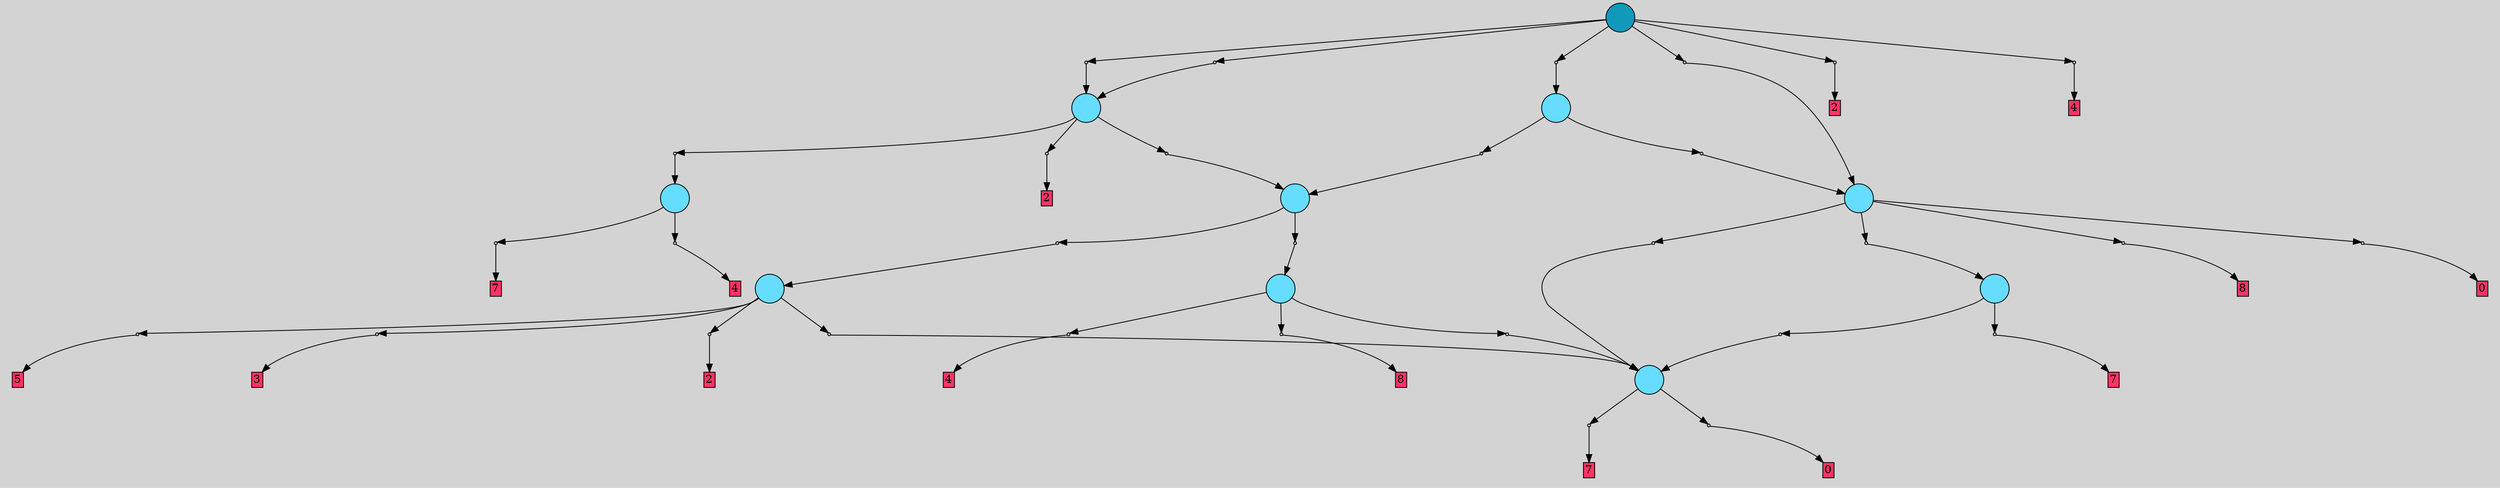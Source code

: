 // File exported with GEGELATI v1.3.1
// On the 2024-04-12 16:12:53
// With the File::TPGGraphDotExporter
digraph{
	graph[pad = "0.212, 0.055" bgcolor = lightgray]
	node[shape=circle style = filled label = ""]
		T0 [fillcolor="#66ddff"]
		T1 [fillcolor="#66ddff"]
		T2 [fillcolor="#66ddff"]
		T3 [fillcolor="#66ddff"]
		T4 [fillcolor="#66ddff"]
		T5 [fillcolor="#66ddff"]
		T6 [fillcolor="#66ddff"]
		T7 [fillcolor="#66ddff"]
		T8 [fillcolor="#66ddff"]
		T9 [fillcolor="#1199bb"]
		P0 [fillcolor="#cccccc" shape=point] //
		I0 [shape=box style=invis label="3|0&4|0#1|5#2|4#2|3#4|6#3|5&#92;n"]
		P0 -> I0[style=invis]
		A0 [fillcolor="#ff3366" shape=box margin=0.03 width=0 height=0 label="7"]
		T0 -> P0 -> A0
		P1 [fillcolor="#cccccc" shape=point] //
		I1 [shape=box style=invis label="4|0&3|4#4|4#3|7#0|3#0|4#3|4&#92;n"]
		P1 -> I1[style=invis]
		A1 [fillcolor="#ff3366" shape=box margin=0.03 width=0 height=0 label="0"]
		T0 -> P1 -> A1
		P2 [fillcolor="#cccccc" shape=point] //
		I2 [shape=box style=invis label="1|0&2|1#4|0#1|7#4|3#2|0#4|2&#92;n"]
		P2 -> I2[style=invis]
		T1 -> P2 -> T0
		P3 [fillcolor="#cccccc" shape=point] //
		I3 [shape=box style=invis label="6|0&3|0#4|6#1|6#4|2#4|2#0|2&#92;n"]
		P3 -> I3[style=invis]
		A2 [fillcolor="#ff3366" shape=box margin=0.03 width=0 height=0 label="5"]
		T1 -> P3 -> A2
		P4 [fillcolor="#cccccc" shape=point] //
		I4 [shape=box style=invis label="7|0&0|5#0|5#1|1#0|5#4|2#3|6&#92;n"]
		P4 -> I4[style=invis]
		A3 [fillcolor="#ff3366" shape=box margin=0.03 width=0 height=0 label="3"]
		T1 -> P4 -> A3
		P5 [fillcolor="#cccccc" shape=point] //
		I5 [shape=box style=invis label="2|0&3|4#4|6#2|6#0|7#4|4#3|3&#92;n"]
		P5 -> I5[style=invis]
		A4 [fillcolor="#ff3366" shape=box margin=0.03 width=0 height=0 label="2"]
		T1 -> P5 -> A4
		P6 [fillcolor="#cccccc" shape=point] //
		I6 [shape=box style=invis label="3|0&2|5#0|0#3|0#4|0#0|7#4|6&#92;n"]
		P6 -> I6[style=invis]
		T2 -> P6 -> T0
		P7 [fillcolor="#cccccc" shape=point] //
		I7 [shape=box style=invis label="3|0&1|7#0|0#0|4#0|0#0|5#1|2&#92;n"]
		P7 -> I7[style=invis]
		A5 [fillcolor="#ff3366" shape=box margin=0.03 width=0 height=0 label="7"]
		T2 -> P7 -> A5
		P8 [fillcolor="#cccccc" shape=point] //
		I8 [shape=box style=invis label="1|5&4|3#0|3#1|7#2|6#3|0#0|0&#92;n7|0&1|6#0|5#1|3#3|2#2|5#1|0&#92;n"]
		P8 -> I8[style=invis]
		T3 -> P8 -> T0
		P9 [fillcolor="#cccccc" shape=point] //
		I9 [shape=box style=invis label="6|0&3|7#1|3#0|1#1|1#4|3#1|5&#92;n"]
		P9 -> I9[style=invis]
		A6 [fillcolor="#ff3366" shape=box margin=0.03 width=0 height=0 label="8"]
		T3 -> P9 -> A6
		P10 [fillcolor="#cccccc" shape=point] //
		I10 [shape=box style=invis label="2|0&4|6#1|6#1|6#3|7#4|0#3|2&#92;n"]
		P10 -> I10[style=invis]
		A7 [fillcolor="#ff3366" shape=box margin=0.03 width=0 height=0 label="4"]
		T3 -> P10 -> A7
		P11 [fillcolor="#cccccc" shape=point] //
		I11 [shape=box style=invis label="6|0&3|1#2|7#1|0#2|7#0|0#2|1&#92;n"]
		P11 -> I11[style=invis]
		A8 [fillcolor="#ff3366" shape=box margin=0.03 width=0 height=0 label="7"]
		T4 -> P11 -> A8
		P12 [fillcolor="#cccccc" shape=point] //
		I12 [shape=box style=invis label="2|0&4|6#1|6#1|6#3|7#4|0#3|2&#92;n"]
		P12 -> I12[style=invis]
		A9 [fillcolor="#ff3366" shape=box margin=0.03 width=0 height=0 label="4"]
		T4 -> P12 -> A9
		P13 [fillcolor="#cccccc" shape=point] //
		I13 [shape=box style=invis label="2|0&3|0#2|2#2|4#4|1#2|7#1|3&#92;n"]
		P13 -> I13[style=invis]
		T5 -> P13 -> T2
		P14 [fillcolor="#cccccc" shape=point] //
		I14 [shape=box style=invis label="6|0&3|7#1|3#0|1#1|1#4|3#1|5&#92;n"]
		P14 -> I14[style=invis]
		A10 [fillcolor="#ff3366" shape=box margin=0.03 width=0 height=0 label="8"]
		T5 -> P14 -> A10
		P15 [fillcolor="#cccccc" shape=point] //
		I15 [shape=box style=invis label="3|0&0|7#1|1#1|1#3|1#1|4#2|1&#92;n7|0&3|7#4|2#2|5#2|7#0|0#4|7&#92;n"]
		P15 -> I15[style=invis]
		A11 [fillcolor="#ff3366" shape=box margin=0.03 width=0 height=0 label="0"]
		T5 -> P15 -> A11
		P16 [fillcolor="#cccccc" shape=point] //
		I16 [shape=box style=invis label="1|0&2|1#4|0#1|7#4|3#2|0#4|2&#92;n"]
		P16 -> I16[style=invis]
		T5 -> P16 -> T0
		P17 [fillcolor="#cccccc" shape=point] //
		I17 [shape=box style=invis label="6|0&4|3#1|1#1|7#2|3#2|6#3|4&#92;n"]
		P17 -> I17[style=invis]
		T6 -> P17 -> T3
		P18 [fillcolor="#cccccc" shape=point] //
		I18 [shape=box style=invis label="3|0&3|5#0|5#0|4#3|1#3|3#1|3&#92;n"]
		P18 -> I18[style=invis]
		T6 -> P18 -> T1
		P19 [fillcolor="#cccccc" shape=point] //
		I19 [shape=box style=invis label="3|0&4|5#0|5#0|4#3|1#3|3#1|3&#92;n"]
		P19 -> I19[style=invis]
		T7 -> P19 -> T4
		P20 [fillcolor="#cccccc" shape=point] //
		I20 [shape=box style=invis label="3|0&3|6#0|6#3|3#4|7#2|0#4|7&#92;n"]
		P20 -> I20[style=invis]
		T7 -> P20 -> T6
		P21 [fillcolor="#cccccc" shape=point] //
		I21 [shape=box style=invis label="3|0&3|2#0|3#2|1#4|1#2|7#1|6&#92;n"]
		P21 -> I21[style=invis]
		A12 [fillcolor="#ff3366" shape=box margin=0.03 width=0 height=0 label="2"]
		T7 -> P21 -> A12
		P22 [fillcolor="#cccccc" shape=point] //
		I22 [shape=box style=invis label="3|0&3|2#0|3#2|1#4|1#2|7#1|6&#92;n"]
		P22 -> I22[style=invis]
		T8 -> P22 -> T6
		P23 [fillcolor="#cccccc" shape=point] //
		I23 [shape=box style=invis label="6|0&4|5#1|1#0|7#2|4#1|2#3|1&#92;n"]
		P23 -> I23[style=invis]
		T8 -> P23 -> T5
		P24 [fillcolor="#cccccc" shape=point] //
		I24 [shape=box style=invis label="3|0&3|2#0|3#2|1#4|1#2|7#1|6&#92;n"]
		P24 -> I24[style=invis]
		A13 [fillcolor="#ff3366" shape=box margin=0.03 width=0 height=0 label="2"]
		T9 -> P24 -> A13
		P25 [fillcolor="#cccccc" shape=point] //
		I25 [shape=box style=invis label="7|0&3|0#2|3#2|5#2|3#0|1#4|1&#92;n"]
		P25 -> I25[style=invis]
		A14 [fillcolor="#ff3366" shape=box margin=0.03 width=0 height=0 label="4"]
		T9 -> P25 -> A14
		P26 [fillcolor="#cccccc" shape=point] //
		I26 [shape=box style=invis label="3|0&3|6#0|6#3|3#4|7#2|7#4|7&#92;n"]
		P26 -> I26[style=invis]
		T9 -> P26 -> T8
		P27 [fillcolor="#cccccc" shape=point] //
		I27 [shape=box style=invis label="3|0&1|0#0|3#2|3#4|4#3|7#3|0&#92;n"]
		P27 -> I27[style=invis]
		T9 -> P27 -> T7
		P28 [fillcolor="#cccccc" shape=point] //
		I28 [shape=box style=invis label="2|0&4|7#2|7#2|6#2|7#4|0#2|1&#92;n"]
		P28 -> I28[style=invis]
		T9 -> P28 -> T5
		P29 [fillcolor="#cccccc" shape=point] //
		I29 [shape=box style=invis label="6|3&4|0#2|5#3|7#1|1#4|5#2|2&#92;n2|0&1|3#0|3#0|5#4|3#4|3#0|4&#92;n"]
		P29 -> I29[style=invis]
		T9 -> P29 -> T7
		{ rank= same T9 }
}
